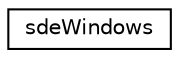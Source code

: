 digraph "Graphical Class Hierarchy"
{
 // LATEX_PDF_SIZE
  edge [fontname="Helvetica",fontsize="10",labelfontname="Helvetica",labelfontsize="10"];
  node [fontname="Helvetica",fontsize="10",shape=record];
  rankdir="LR";
  Node0 [label="sdeWindows",height=0.2,width=0.4,color="black", fillcolor="white", style="filled",URL="$structsdeWindows.html",tooltip=" "];
}
